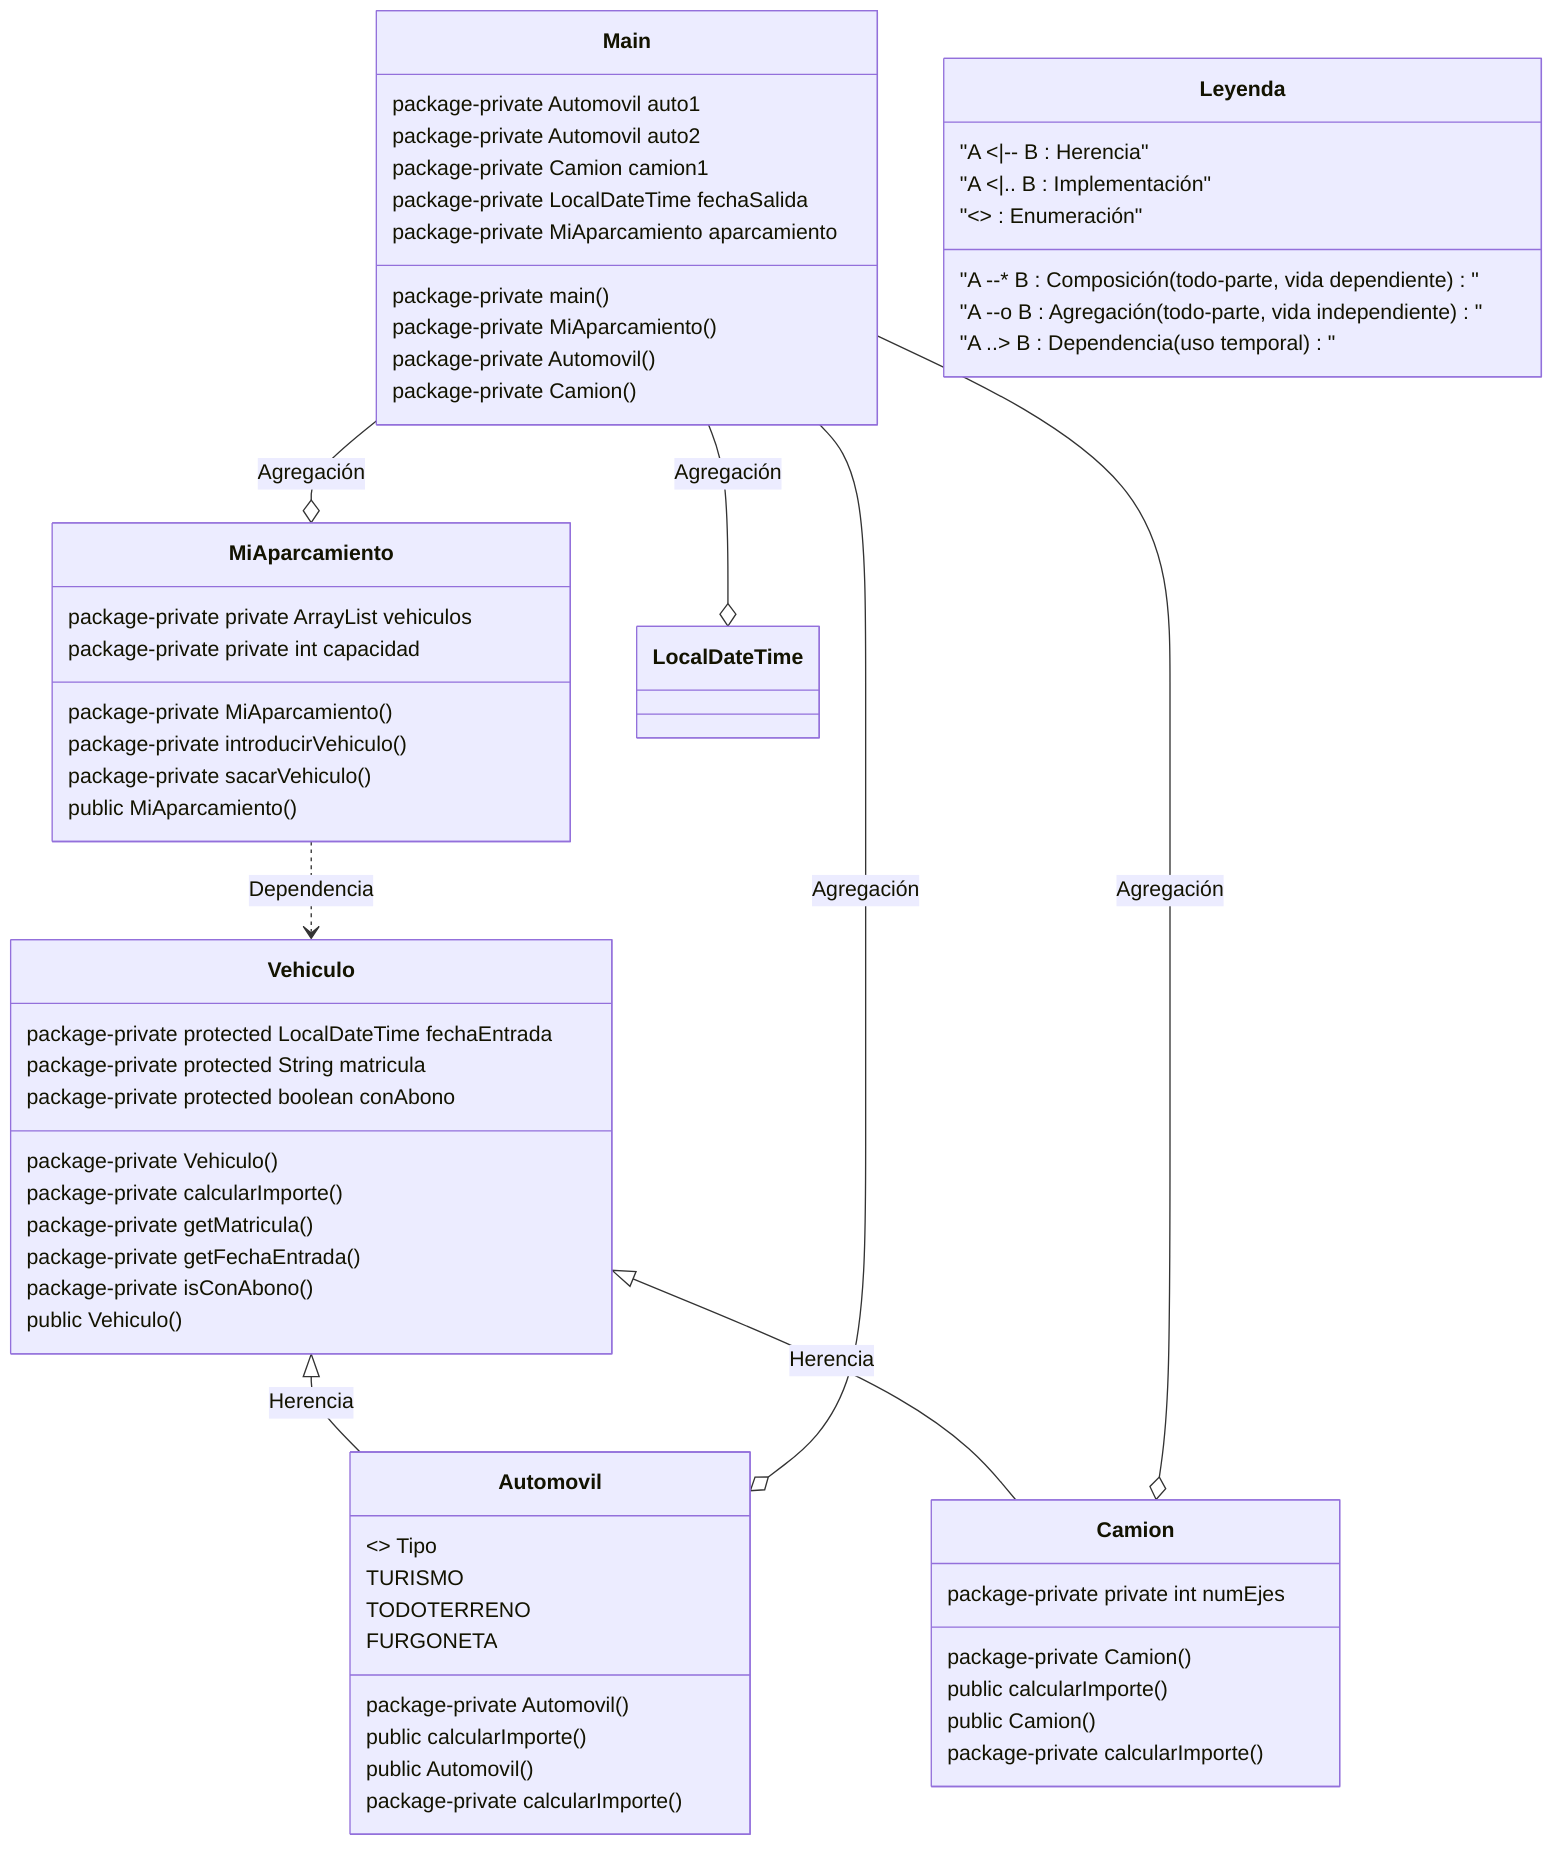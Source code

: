 classDiagram
    class Automovil {
        <<enum>> Tipo
        TURISMO
        TODOTERRENO
        FURGONETA
        package-private Automovil()
        public calcularImporte()
        public Automovil()
        package-private calcularImporte()
    }
    class Camion {
        package-private private int numEjes
        package-private Camion()
        public calcularImporte()
        public Camion()
        package-private calcularImporte()
    }
    class Main {
        package-private Automovil auto1
        package-private Automovil auto2
        package-private Camion camion1
        package-private LocalDateTime fechaSalida
        package-private MiAparcamiento aparcamiento
        package-private main()
        package-private MiAparcamiento()
        package-private Automovil()
        package-private Camion()
    }
    class MiAparcamiento {
        package-private private ArrayList<Vehiculo> vehiculos
        package-private private int capacidad
        package-private MiAparcamiento()
        package-private introducirVehiculo()
        package-private sacarVehiculo()
        public MiAparcamiento()
    }
    class Vehiculo {
        package-private protected LocalDateTime fechaEntrada
        package-private protected String matricula
        package-private protected boolean conAbono
        package-private Vehiculo()
        package-private calcularImporte()
        package-private getMatricula()
        package-private getFechaEntrada()
        package-private isConAbono()
        public Vehiculo()
    }
    Vehiculo <|-- Automovil : Herencia
    Vehiculo <|-- Camion : Herencia
    Main --o MiAparcamiento : Agregación
    Main --o Automovil : Agregación
    Main --o Camion : Agregación
    Main --o LocalDateTime : Agregación
    MiAparcamiento ..> Vehiculo : Dependencia

    %% === Leyenda ===
    class Leyenda {
        "A <|-- B : Herencia"
        "A <|.. B : Implementación"
        "A --* B : Composición (todo-parte, vida dependiente)"
        "A --o B : Agregación (todo-parte, vida independiente)"
        "A ..> B : Dependencia (uso temporal)"
        "<<enum>> : Enumeración"
    }